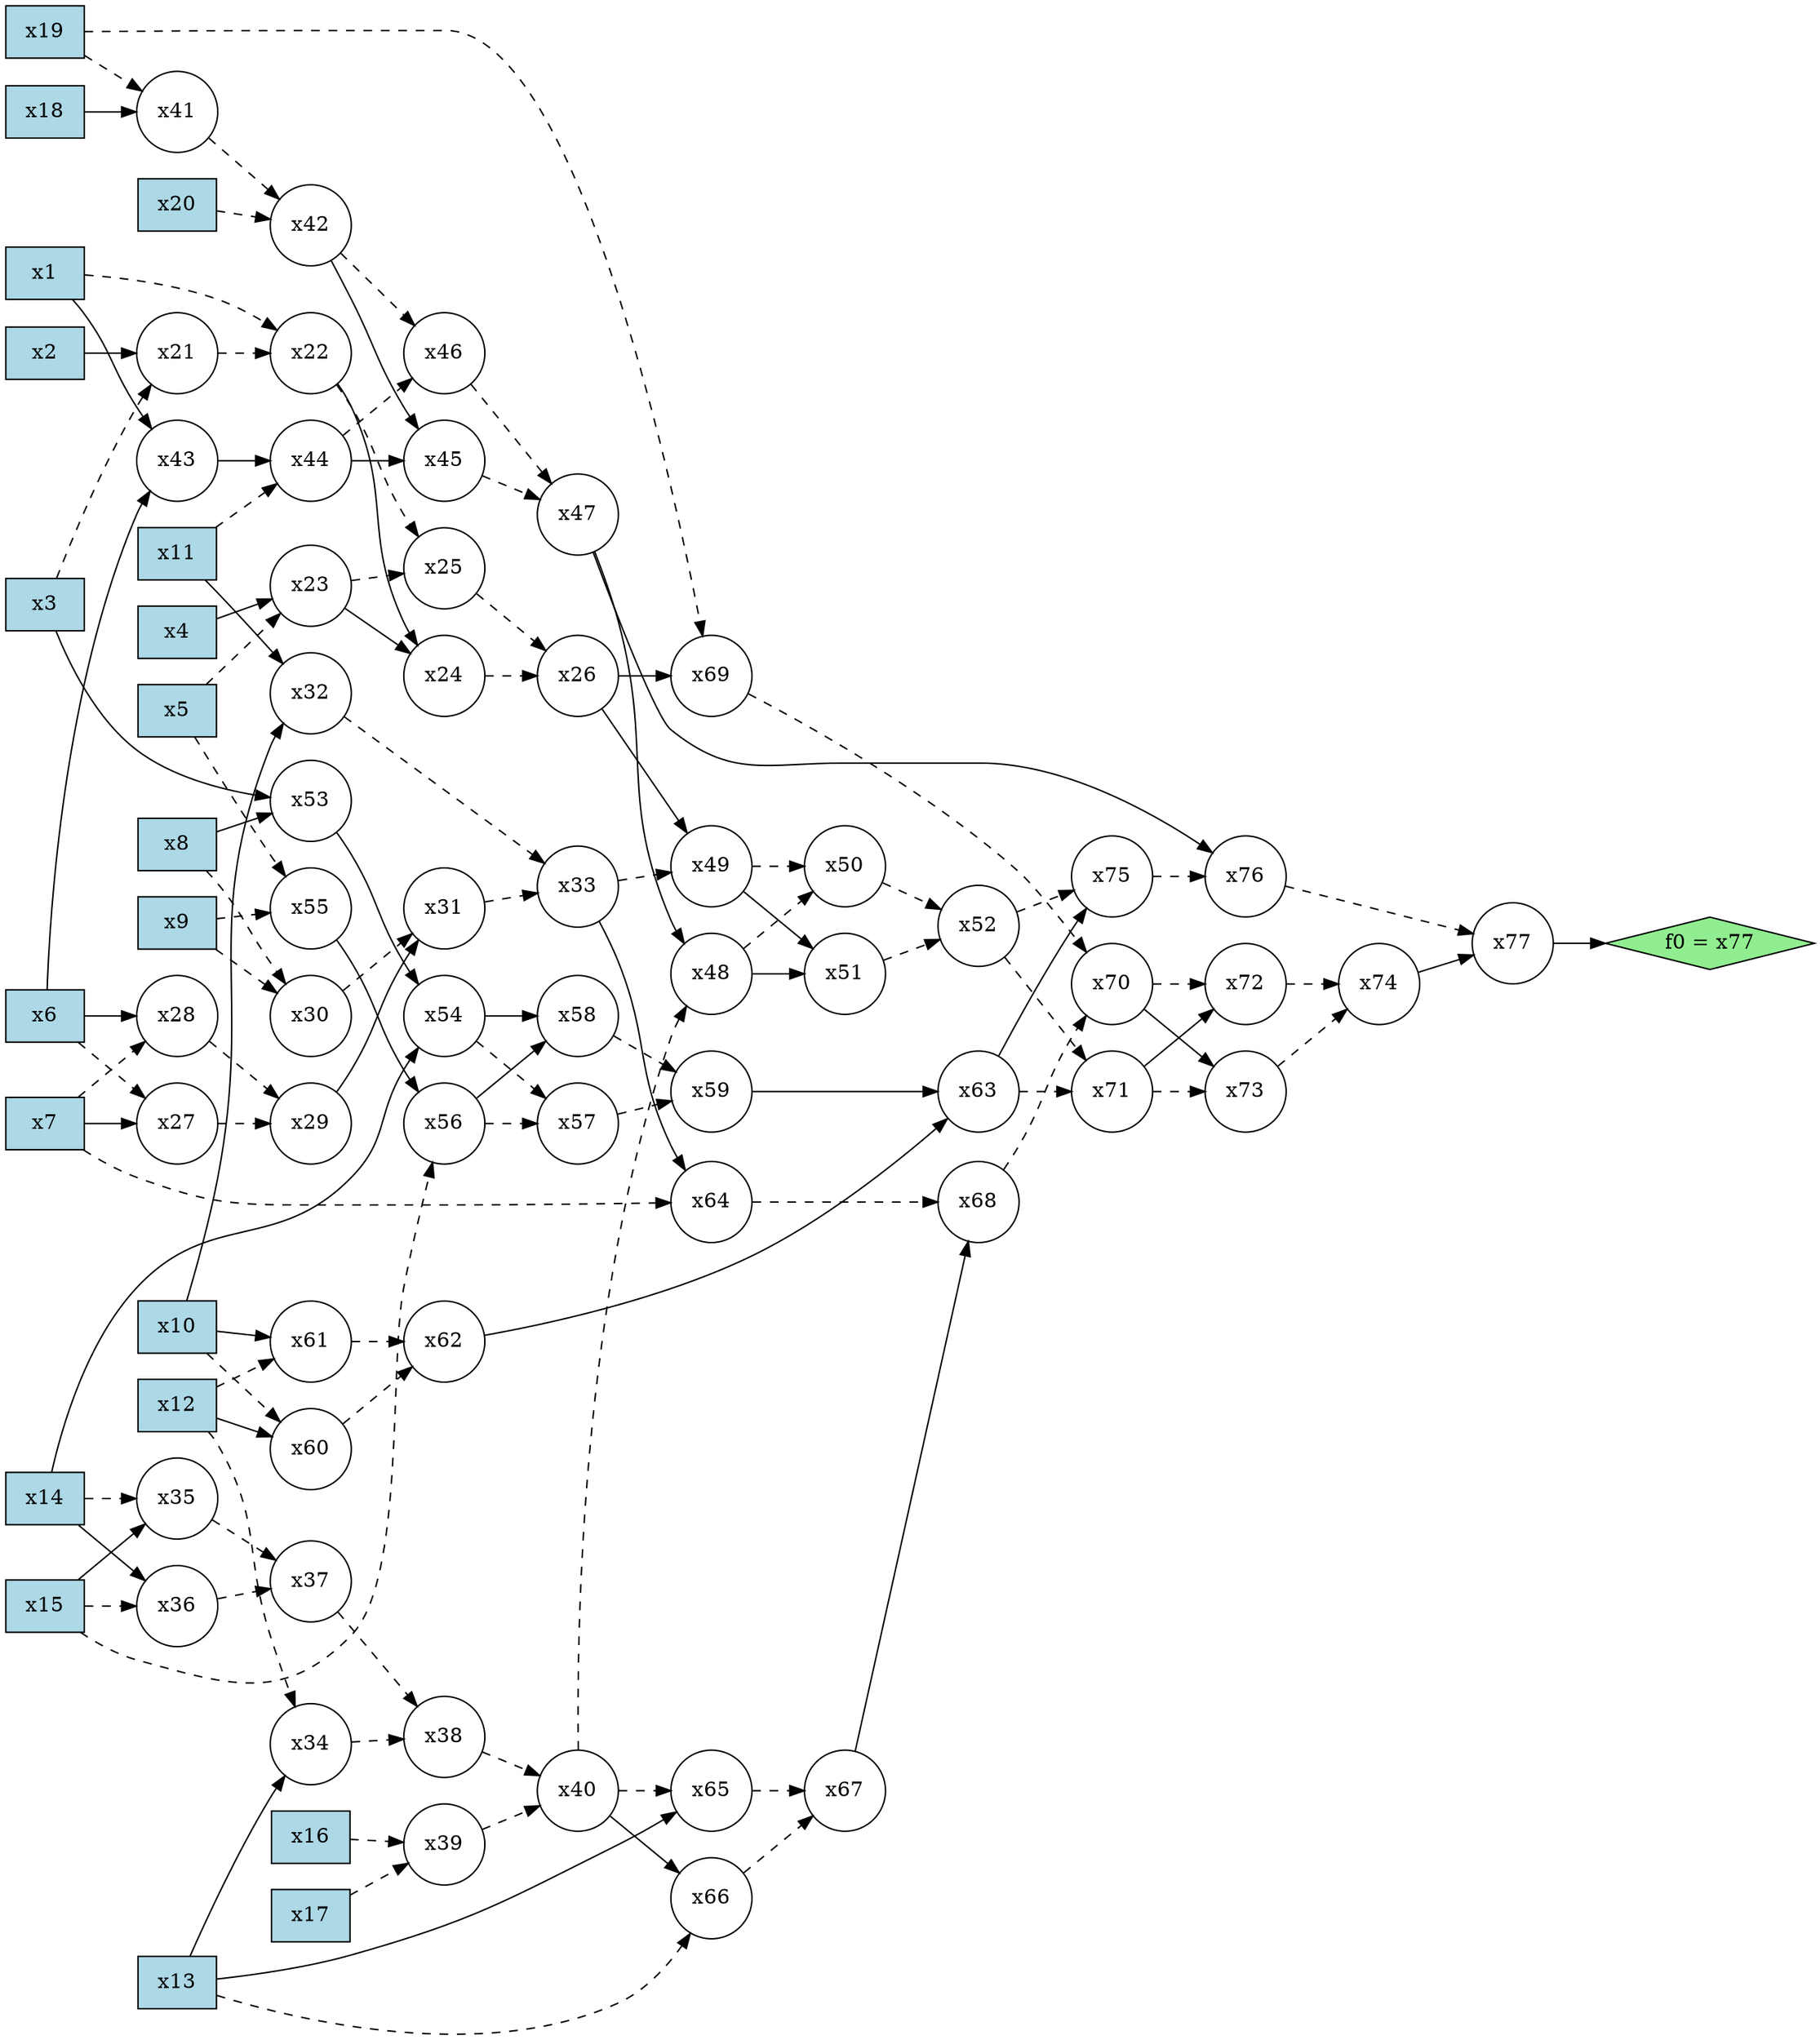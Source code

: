 digraph AIG {
  rankdir=LR;
  node [shape=circle];
  x1 [label="x1", shape=box, style=filled, fillcolor=lightblue];
  x2 [label="x2", shape=box, style=filled, fillcolor=lightblue];
  x3 [label="x3", shape=box, style=filled, fillcolor=lightblue];
  x4 [label="x4", shape=box, style=filled, fillcolor=lightblue];
  x5 [label="x5", shape=box, style=filled, fillcolor=lightblue];
  x6 [label="x6", shape=box, style=filled, fillcolor=lightblue];
  x7 [label="x7", shape=box, style=filled, fillcolor=lightblue];
  x8 [label="x8", shape=box, style=filled, fillcolor=lightblue];
  x9 [label="x9", shape=box, style=filled, fillcolor=lightblue];
  x10 [label="x10", shape=box, style=filled, fillcolor=lightblue];
  x11 [label="x11", shape=box, style=filled, fillcolor=lightblue];
  x12 [label="x12", shape=box, style=filled, fillcolor=lightblue];
  x13 [label="x13", shape=box, style=filled, fillcolor=lightblue];
  x14 [label="x14", shape=box, style=filled, fillcolor=lightblue];
  x15 [label="x15", shape=box, style=filled, fillcolor=lightblue];
  x16 [label="x16", shape=box, style=filled, fillcolor=lightblue];
  x17 [label="x17", shape=box, style=filled, fillcolor=lightblue];
  x18 [label="x18", shape=box, style=filled, fillcolor=lightblue];
  x19 [label="x19", shape=box, style=filled, fillcolor=lightblue];
  x20 [label="x20", shape=box, style=filled, fillcolor=lightblue];
  x40 [label="x40"];
  x38 -> x40 [style=dashed];
  x39 -> x40 [style=dashed];
  x46 [label="x46"];
  x42 -> x46 [style=dashed];
  x44 -> x46 [style=dashed];
  x52 [label="x52"];
  x50 -> x52 [style=dashed];
  x51 -> x52 [style=dashed];
  x75 [label="x75"];
  x52 -> x75 [style=dashed];
  x63 -> x75 [style=solid];
  x67 [label="x67"];
  x65 -> x67 [style=dashed];
  x66 -> x67 [style=dashed];
  x69 [label="x69"];
  x19 -> x69 [style=dashed];
  x26 -> x69 [style=solid];
  x31 [label="x31"];
  x29 -> x31 [style=solid];
  x30 -> x31 [style=dashed];
  x64 [label="x64"];
  x7 -> x64 [style=dashed];
  x33 -> x64 [style=solid];
  x50 [label="x50"];
  x48 -> x50 [style=dashed];
  x49 -> x50 [style=dashed];
  x29 [label="x29"];
  x27 -> x29 [style=dashed];
  x28 -> x29 [style=dashed];
  x34 [label="x34"];
  x12 -> x34 [style=dashed];
  x13 -> x34 [style=solid];
  x36 [label="x36"];
  x14 -> x36 [style=solid];
  x15 -> x36 [style=dashed];
  x66 [label="x66"];
  x13 -> x66 [style=dashed];
  x40 -> x66 [style=solid];
  x76 [label="x76"];
  x47 -> x76 [style=solid];
  x75 -> x76 [style=dashed];
  x38 [label="x38"];
  x34 -> x38 [style=dashed];
  x37 -> x38 [style=dashed];
  x62 [label="x62"];
  x60 -> x62 [style=dashed];
  x61 -> x62 [style=dashed];
  x59 [label="x59"];
  x57 -> x59 [style=dashed];
  x58 -> x59 [style=dashed];
  x77 [label="x77"];
  x74 -> x77 [style=solid];
  x76 -> x77 [style=dashed];
  x24 [label="x24"];
  x22 -> x24 [style=solid];
  x23 -> x24 [style=solid];
  x49 [label="x49"];
  x26 -> x49 [style=solid];
  x33 -> x49 [style=dashed];
  x68 [label="x68"];
  x64 -> x68 [style=dashed];
  x67 -> x68 [style=solid];
  x35 [label="x35"];
  x14 -> x35 [style=dashed];
  x15 -> x35 [style=solid];
  x23 [label="x23"];
  x4 -> x23 [style=solid];
  x5 -> x23 [style=dashed];
  x72 [label="x72"];
  x70 -> x72 [style=dashed];
  x71 -> x72 [style=solid];
  x51 [label="x51"];
  x48 -> x51 [style=solid];
  x49 -> x51 [style=solid];
  x71 [label="x71"];
  x52 -> x71 [style=dashed];
  x63 -> x71 [style=dashed];
  x54 [label="x54"];
  x14 -> x54 [style=solid];
  x53 -> x54 [style=solid];
  x27 [label="x27"];
  x6 -> x27 [style=dashed];
  x7 -> x27 [style=solid];
  x33 [label="x33"];
  x31 -> x33 [style=dashed];
  x32 -> x33 [style=dashed];
  x39 [label="x39"];
  x16 -> x39 [style=dashed];
  x17 -> x39 [style=dashed];
  x55 [label="x55"];
  x5 -> x55 [style=dashed];
  x9 -> x55 [style=dashed];
  x58 [label="x58"];
  x54 -> x58 [style=solid];
  x56 -> x58 [style=solid];
  x32 [label="x32"];
  x10 -> x32 [style=solid];
  x11 -> x32 [style=solid];
  x65 [label="x65"];
  x13 -> x65 [style=solid];
  x40 -> x65 [style=dashed];
  x48 [label="x48"];
  x40 -> x48 [style=dashed];
  x47 -> x48 [style=solid];
  x37 [label="x37"];
  x35 -> x37 [style=dashed];
  x36 -> x37 [style=dashed];
  x26 [label="x26"];
  x24 -> x26 [style=dashed];
  x25 -> x26 [style=dashed];
  x21 [label="x21"];
  x2 -> x21 [style=solid];
  x3 -> x21 [style=dashed];
  x57 [label="x57"];
  x54 -> x57 [style=dashed];
  x56 -> x57 [style=dashed];
  x60 [label="x60"];
  x10 -> x60 [style=dashed];
  x12 -> x60 [style=solid];
  x73 [label="x73"];
  x70 -> x73 [style=solid];
  x71 -> x73 [style=dashed];
  x28 [label="x28"];
  x6 -> x28 [style=solid];
  x7 -> x28 [style=dashed];
  x22 [label="x22"];
  x1 -> x22 [style=dashed];
  x21 -> x22 [style=dashed];
  x70 [label="x70"];
  x68 -> x70 [style=dashed];
  x69 -> x70 [style=dashed];
  x45 [label="x45"];
  x42 -> x45 [style=solid];
  x44 -> x45 [style=solid];
  x25 [label="x25"];
  x22 -> x25 [style=dashed];
  x23 -> x25 [style=dashed];
  x53 [label="x53"];
  x3 -> x53 [style=solid];
  x8 -> x53 [style=solid];
  x30 [label="x30"];
  x8 -> x30 [style=dashed];
  x9 -> x30 [style=dashed];
  x74 [label="x74"];
  x72 -> x74 [style=dashed];
  x73 -> x74 [style=dashed];
  x47 [label="x47"];
  x45 -> x47 [style=dashed];
  x46 -> x47 [style=dashed];
  x42 [label="x42"];
  x20 -> x42 [style=dashed];
  x41 -> x42 [style=dashed];
  x43 [label="x43"];
  x1 -> x43 [style=solid];
  x6 -> x43 [style=solid];
  x44 [label="x44"];
  x11 -> x44 [style=dashed];
  x43 -> x44 [style=solid];
  x56 [label="x56"];
  x15 -> x56 [style=dashed];
  x55 -> x56 [style=solid];
  x41 [label="x41"];
  x18 -> x41 [style=solid];
  x19 -> x41 [style=dashed];
  x61 [label="x61"];
  x10 -> x61 [style=solid];
  x12 -> x61 [style=dashed];
  x63 [label="x63"];
  x59 -> x63 [style=solid];
  x62 -> x63 [style=solid];
  f0 [label="f0 = x77", shape=diamond, style=filled, fillcolor=lightgreen];
  x77 -> f0 [style=solid];
}

